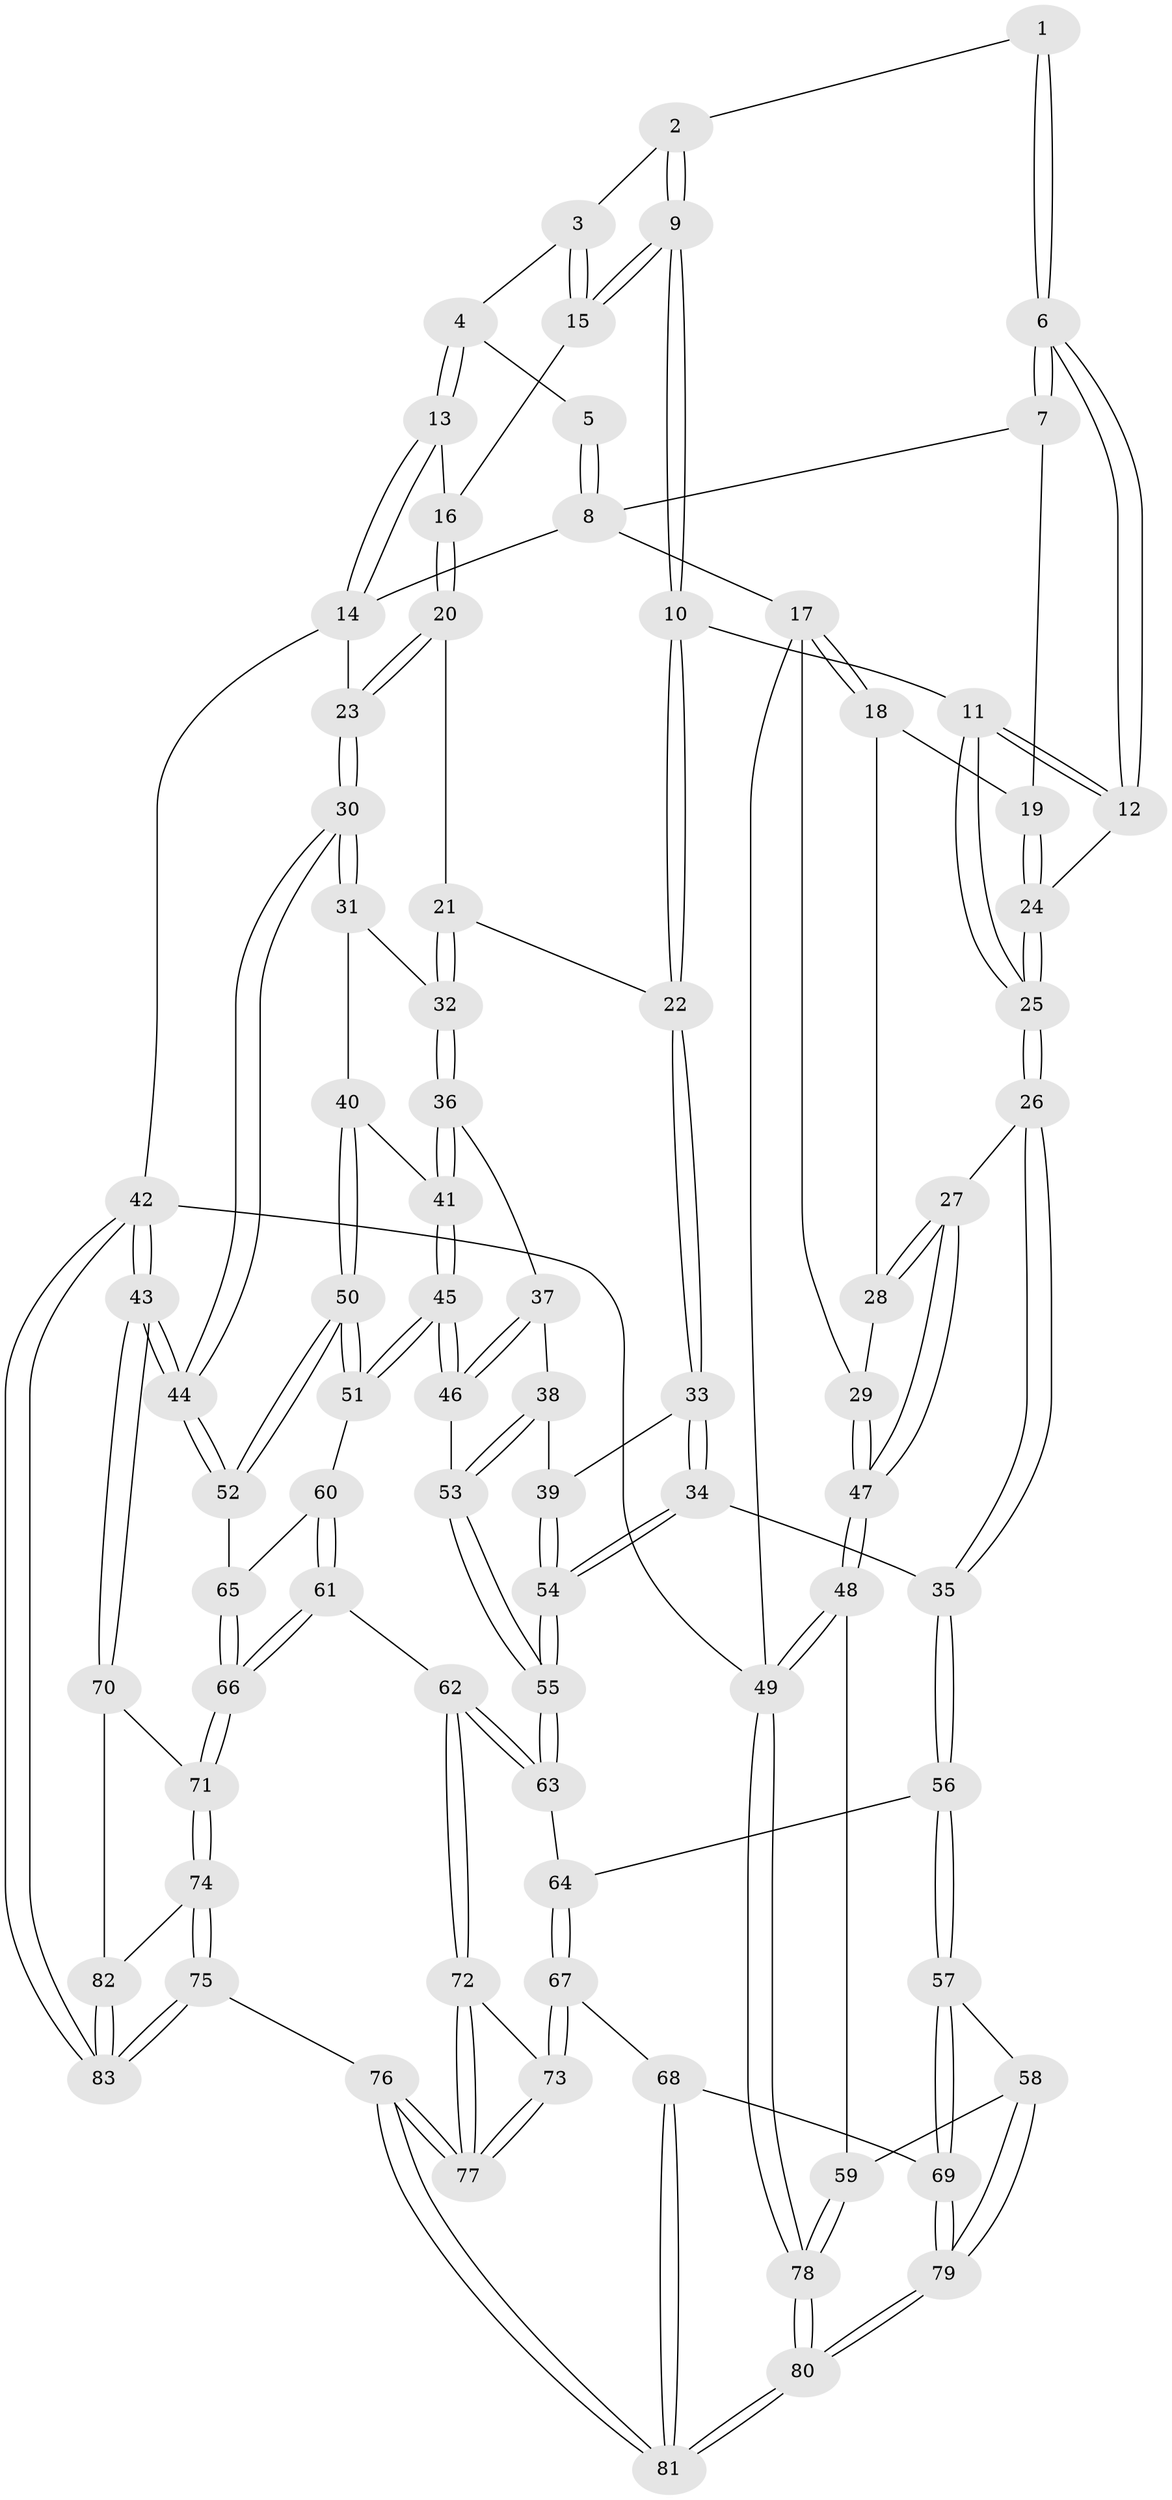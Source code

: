 // coarse degree distribution, {5: 0.3620689655172414, 4: 0.39655172413793105, 6: 0.15517241379310345, 3: 0.06896551724137931, 7: 0.017241379310344827}
// Generated by graph-tools (version 1.1) at 2025/06/03/04/25 22:06:40]
// undirected, 83 vertices, 204 edges
graph export_dot {
graph [start="1"]
  node [color=gray90,style=filled];
  1 [pos="+0.479599130159761+0.02917855254036194"];
  2 [pos="+0.49413083635324495+0.03110666541886007"];
  3 [pos="+0.6703050969458643+0"];
  4 [pos="+0.7063708611648123+0"];
  5 [pos="+0.3351891725226993+0"];
  6 [pos="+0.46686130904046874+0.13875878260636226"];
  7 [pos="+0.2543554088925849+0"];
  8 [pos="+0.26810532193559994+0"];
  9 [pos="+0.6177953123446972+0.07017865104159092"];
  10 [pos="+0.575074059408439+0.22079652802184174"];
  11 [pos="+0.47670761817795887+0.16788081111735795"];
  12 [pos="+0.4759324082491089+0.1668883972724185"];
  13 [pos="+0.998982201559882+0"];
  14 [pos="+1+0"];
  15 [pos="+0.646015254891864+0.014517805312654845"];
  16 [pos="+0.7523694226359411+0.11126002614959445"];
  17 [pos="+0+0.058148355156615116"];
  18 [pos="+0.034709818050961246+0.11047686263083024"];
  19 [pos="+0.21101108118565354+0.045289915094870854"];
  20 [pos="+0.7795838633152506+0.1818102502789935"];
  21 [pos="+0.7374373376926785+0.24418225149428227"];
  22 [pos="+0.5793347822148468+0.23026181855379887"];
  23 [pos="+1+0"];
  24 [pos="+0.22644628087207444+0.09273461011308476"];
  25 [pos="+0.23877833811275648+0.2879527283562663"];
  26 [pos="+0.22105019863976544+0.36864242258427543"];
  27 [pos="+0.11877441939089205+0.36731090395957294"];
  28 [pos="+0.05573243757338289+0.2049897483242789"];
  29 [pos="+0+0.28697409573395594"];
  30 [pos="+1+0.23889107627851192"];
  31 [pos="+0.8687846740364392+0.3395240642652416"];
  32 [pos="+0.8174136641608737+0.33544794129197236"];
  33 [pos="+0.5677681492831878+0.26080114291162676"];
  34 [pos="+0.3461602916617312+0.4178982341239206"];
  35 [pos="+0.27916659545620714+0.4305566442130013"];
  36 [pos="+0.7964528800673101+0.3693465900547231"];
  37 [pos="+0.7554306112993534+0.4081630951292685"];
  38 [pos="+0.6399190501960684+0.4600665145333199"];
  39 [pos="+0.6256473670057073+0.4619127020538559"];
  40 [pos="+0.896723471564958+0.49663517001034674"];
  41 [pos="+0.8282059743033765+0.5034637265495854"];
  42 [pos="+1+1"];
  43 [pos="+1+0.7014798021573285"];
  44 [pos="+1+0.6490783421001749"];
  45 [pos="+0.7863819782563636+0.5388762350948935"];
  46 [pos="+0.7820054063322658+0.5374509723603318"];
  47 [pos="+0+0.4360181655495127"];
  48 [pos="+0+0.5840641732477548"];
  49 [pos="+0+1"];
  50 [pos="+0.9981683131907328+0.5786715631378109"];
  51 [pos="+0.796381104397916+0.5573035791411238"];
  52 [pos="+1+0.6133876774191876"];
  53 [pos="+0.7816554842365944+0.5374738910824524"];
  54 [pos="+0.5864411613517221+0.526741199694842"];
  55 [pos="+0.5915400121414579+0.6561344947642824"];
  56 [pos="+0.27796166470776157+0.5587697398519069"];
  57 [pos="+0.2227426161349524+0.6655719450763263"];
  58 [pos="+0.19059223938954473+0.6827141101956935"];
  59 [pos="+0.18692597870847072+0.6837856245298676"];
  60 [pos="+0.8043234277968456+0.6138659461438286"];
  61 [pos="+0.6149942652946316+0.6762210182675475"];
  62 [pos="+0.5950478806459188+0.6685765347163303"];
  63 [pos="+0.5911853510326699+0.658228376885717"];
  64 [pos="+0.4559746273060524+0.6347375812449898"];
  65 [pos="+0.8339728237270576+0.6441262137608887"];
  66 [pos="+0.7747759647982447+0.7783203930304198"];
  67 [pos="+0.3694974523653026+0.7768265540852657"];
  68 [pos="+0.3084014289511621+0.750303999007602"];
  69 [pos="+0.30604191214742493+0.748929829420622"];
  70 [pos="+0.880066982621187+0.7984011769142987"];
  71 [pos="+0.7826555302466837+0.7905346831416133"];
  72 [pos="+0.5841590457785397+0.6920747822045609"];
  73 [pos="+0.370790555640894+0.777815080104766"];
  74 [pos="+0.7562703341668711+0.862751868880098"];
  75 [pos="+0.6017665424865776+1"];
  76 [pos="+0.5128877868817274+1"];
  77 [pos="+0.5091859212565731+1"];
  78 [pos="+0+1"];
  79 [pos="+0.24435631314964193+0.9700993583510816"];
  80 [pos="+0.24142664655462034+1"];
  81 [pos="+0.34102718401840787+1"];
  82 [pos="+0.8878704240067578+0.94227621490088"];
  83 [pos="+1+1"];
  1 -- 2;
  1 -- 6;
  1 -- 6;
  2 -- 3;
  2 -- 9;
  2 -- 9;
  3 -- 4;
  3 -- 15;
  3 -- 15;
  4 -- 5;
  4 -- 13;
  4 -- 13;
  5 -- 8;
  5 -- 8;
  6 -- 7;
  6 -- 7;
  6 -- 12;
  6 -- 12;
  7 -- 8;
  7 -- 19;
  8 -- 14;
  8 -- 17;
  9 -- 10;
  9 -- 10;
  9 -- 15;
  9 -- 15;
  10 -- 11;
  10 -- 22;
  10 -- 22;
  11 -- 12;
  11 -- 12;
  11 -- 25;
  11 -- 25;
  12 -- 24;
  13 -- 14;
  13 -- 14;
  13 -- 16;
  14 -- 23;
  14 -- 42;
  15 -- 16;
  16 -- 20;
  16 -- 20;
  17 -- 18;
  17 -- 18;
  17 -- 29;
  17 -- 49;
  18 -- 19;
  18 -- 28;
  19 -- 24;
  19 -- 24;
  20 -- 21;
  20 -- 23;
  20 -- 23;
  21 -- 22;
  21 -- 32;
  21 -- 32;
  22 -- 33;
  22 -- 33;
  23 -- 30;
  23 -- 30;
  24 -- 25;
  24 -- 25;
  25 -- 26;
  25 -- 26;
  26 -- 27;
  26 -- 35;
  26 -- 35;
  27 -- 28;
  27 -- 28;
  27 -- 47;
  27 -- 47;
  28 -- 29;
  29 -- 47;
  29 -- 47;
  30 -- 31;
  30 -- 31;
  30 -- 44;
  30 -- 44;
  31 -- 32;
  31 -- 40;
  32 -- 36;
  32 -- 36;
  33 -- 34;
  33 -- 34;
  33 -- 39;
  34 -- 35;
  34 -- 54;
  34 -- 54;
  35 -- 56;
  35 -- 56;
  36 -- 37;
  36 -- 41;
  36 -- 41;
  37 -- 38;
  37 -- 46;
  37 -- 46;
  38 -- 39;
  38 -- 53;
  38 -- 53;
  39 -- 54;
  39 -- 54;
  40 -- 41;
  40 -- 50;
  40 -- 50;
  41 -- 45;
  41 -- 45;
  42 -- 43;
  42 -- 43;
  42 -- 83;
  42 -- 83;
  42 -- 49;
  43 -- 44;
  43 -- 44;
  43 -- 70;
  43 -- 70;
  44 -- 52;
  44 -- 52;
  45 -- 46;
  45 -- 46;
  45 -- 51;
  45 -- 51;
  46 -- 53;
  47 -- 48;
  47 -- 48;
  48 -- 49;
  48 -- 49;
  48 -- 59;
  49 -- 78;
  49 -- 78;
  50 -- 51;
  50 -- 51;
  50 -- 52;
  50 -- 52;
  51 -- 60;
  52 -- 65;
  53 -- 55;
  53 -- 55;
  54 -- 55;
  54 -- 55;
  55 -- 63;
  55 -- 63;
  56 -- 57;
  56 -- 57;
  56 -- 64;
  57 -- 58;
  57 -- 69;
  57 -- 69;
  58 -- 59;
  58 -- 79;
  58 -- 79;
  59 -- 78;
  59 -- 78;
  60 -- 61;
  60 -- 61;
  60 -- 65;
  61 -- 62;
  61 -- 66;
  61 -- 66;
  62 -- 63;
  62 -- 63;
  62 -- 72;
  62 -- 72;
  63 -- 64;
  64 -- 67;
  64 -- 67;
  65 -- 66;
  65 -- 66;
  66 -- 71;
  66 -- 71;
  67 -- 68;
  67 -- 73;
  67 -- 73;
  68 -- 69;
  68 -- 81;
  68 -- 81;
  69 -- 79;
  69 -- 79;
  70 -- 71;
  70 -- 82;
  71 -- 74;
  71 -- 74;
  72 -- 73;
  72 -- 77;
  72 -- 77;
  73 -- 77;
  73 -- 77;
  74 -- 75;
  74 -- 75;
  74 -- 82;
  75 -- 76;
  75 -- 83;
  75 -- 83;
  76 -- 77;
  76 -- 77;
  76 -- 81;
  76 -- 81;
  78 -- 80;
  78 -- 80;
  79 -- 80;
  79 -- 80;
  80 -- 81;
  80 -- 81;
  82 -- 83;
  82 -- 83;
}
